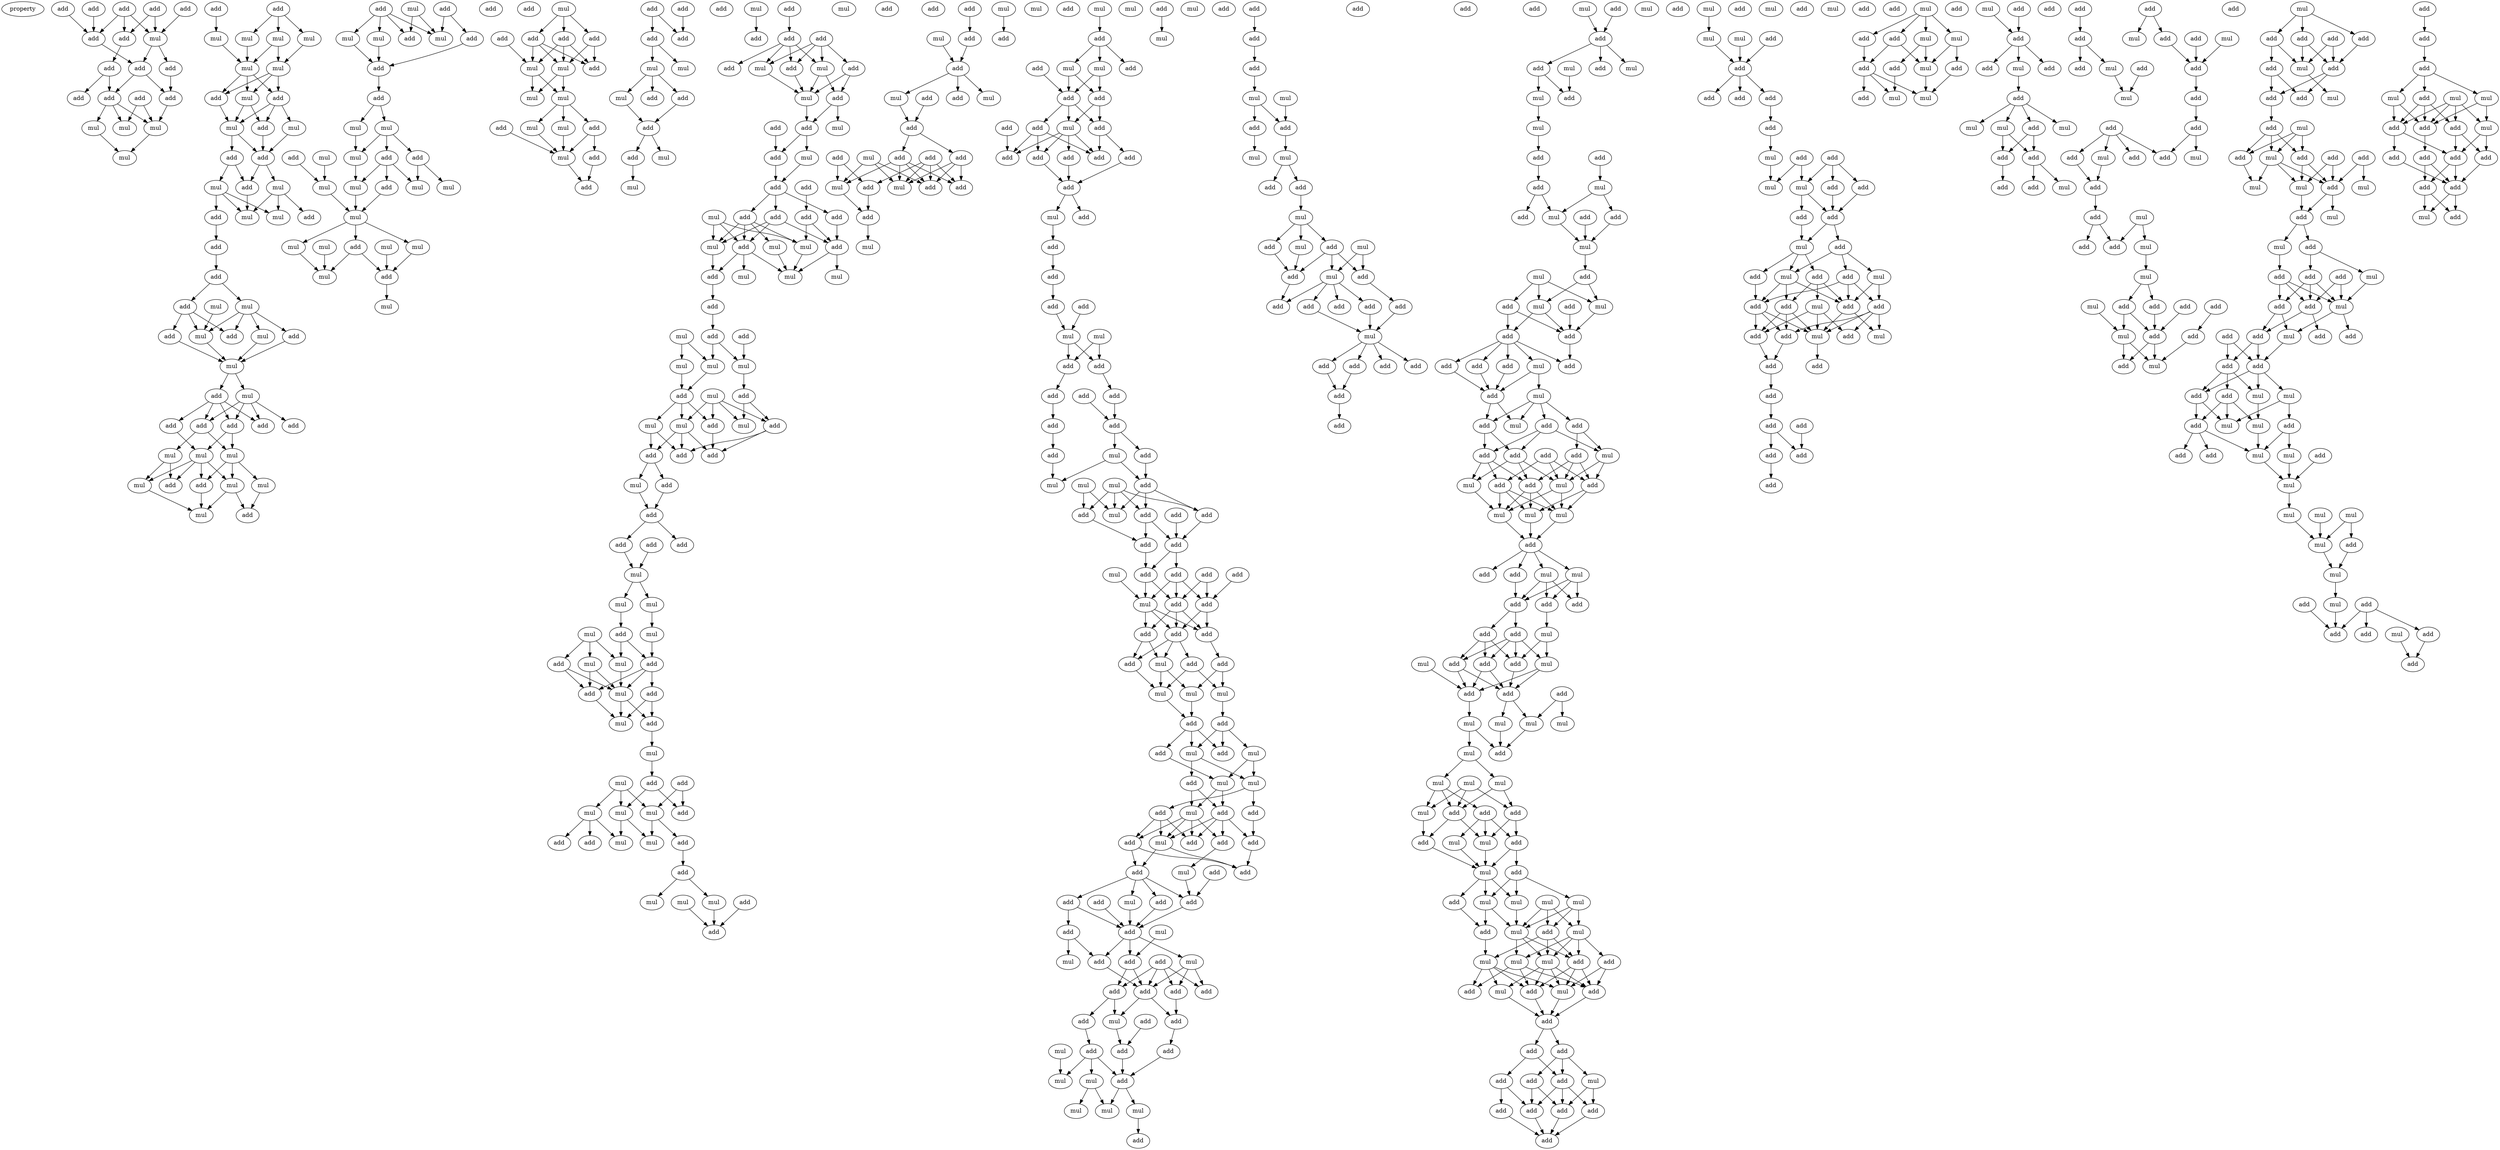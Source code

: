 digraph {
    node [fontcolor=black]
    property [mul=2,lf=1.0]
    0 [ label = add ];
    1 [ label = add ];
    2 [ label = add ];
    3 [ label = add ];
    4 [ label = add ];
    5 [ label = add ];
    6 [ label = mul ];
    7 [ label = add ];
    8 [ label = add ];
    9 [ label = add ];
    10 [ label = add ];
    11 [ label = add ];
    12 [ label = add ];
    13 [ label = add ];
    14 [ label = add ];
    15 [ label = mul ];
    16 [ label = mul ];
    17 [ label = mul ];
    18 [ label = mul ];
    19 [ label = add ];
    20 [ label = add ];
    21 [ label = mul ];
    22 [ label = mul ];
    23 [ label = mul ];
    24 [ label = mul ];
    25 [ label = mul ];
    26 [ label = mul ];
    27 [ label = add ];
    28 [ label = add ];
    29 [ label = mul ];
    30 [ label = mul ];
    31 [ label = mul ];
    32 [ label = add ];
    33 [ label = add ];
    34 [ label = add ];
    35 [ label = mul ];
    36 [ label = add ];
    37 [ label = mul ];
    38 [ label = mul ];
    39 [ label = mul ];
    40 [ label = add ];
    41 [ label = add ];
    42 [ label = add ];
    43 [ label = add ];
    44 [ label = mul ];
    45 [ label = mul ];
    46 [ label = add ];
    47 [ label = add ];
    48 [ label = mul ];
    49 [ label = add ];
    50 [ label = mul ];
    51 [ label = add ];
    52 [ label = mul ];
    53 [ label = add ];
    54 [ label = mul ];
    55 [ label = add ];
    56 [ label = add ];
    57 [ label = add ];
    58 [ label = add ];
    59 [ label = add ];
    60 [ label = mul ];
    61 [ label = mul ];
    62 [ label = mul ];
    63 [ label = mul ];
    64 [ label = add ];
    65 [ label = mul ];
    66 [ label = mul ];
    67 [ label = add ];
    68 [ label = add ];
    69 [ label = mul ];
    70 [ label = add ];
    71 [ label = mul ];
    72 [ label = add ];
    73 [ label = mul ];
    74 [ label = add ];
    75 [ label = mul ];
    76 [ label = mul ];
    77 [ label = add ];
    78 [ label = add ];
    79 [ label = add ];
    80 [ label = add ];
    81 [ label = mul ];
    82 [ label = mul ];
    83 [ label = mul ];
    84 [ label = add ];
    85 [ label = add ];
    86 [ label = mul ];
    87 [ label = add ];
    88 [ label = mul ];
    89 [ label = mul ];
    90 [ label = mul ];
    91 [ label = add ];
    92 [ label = mul ];
    93 [ label = mul ];
    94 [ label = mul ];
    95 [ label = mul ];
    96 [ label = mul ];
    97 [ label = mul ];
    98 [ label = add ];
    99 [ label = mul ];
    100 [ label = add ];
    101 [ label = add ];
    102 [ label = mul ];
    103 [ label = mul ];
    104 [ label = add ];
    105 [ label = add ];
    106 [ label = add ];
    107 [ label = add ];
    108 [ label = mul ];
    109 [ label = mul ];
    110 [ label = add ];
    111 [ label = mul ];
    112 [ label = mul ];
    113 [ label = add ];
    114 [ label = mul ];
    115 [ label = add ];
    116 [ label = mul ];
    117 [ label = mul ];
    118 [ label = add ];
    119 [ label = add ];
    120 [ label = add ];
    121 [ label = add ];
    122 [ label = add ];
    123 [ label = add ];
    124 [ label = mul ];
    125 [ label = mul ];
    126 [ label = add ];
    127 [ label = mul ];
    128 [ label = mul ];
    129 [ label = add ];
    130 [ label = add ];
    131 [ label = add ];
    132 [ label = add ];
    133 [ label = add ];
    134 [ label = add ];
    135 [ label = mul ];
    136 [ label = mul ];
    137 [ label = add ];
    138 [ label = add ];
    139 [ label = add ];
    140 [ label = mul ];
    141 [ label = add ];
    142 [ label = add ];
    143 [ label = mul ];
    144 [ label = mul ];
    145 [ label = add ];
    146 [ label = add ];
    147 [ label = mul ];
    148 [ label = add ];
    149 [ label = add ];
    150 [ label = mul ];
    151 [ label = add ];
    152 [ label = add ];
    153 [ label = add ];
    154 [ label = add ];
    155 [ label = mul ];
    156 [ label = add ];
    157 [ label = add ];
    158 [ label = mul ];
    159 [ label = add ];
    160 [ label = mul ];
    161 [ label = mul ];
    162 [ label = add ];
    163 [ label = mul ];
    164 [ label = add ];
    165 [ label = mul ];
    166 [ label = mul ];
    167 [ label = add ];
    168 [ label = add ];
    169 [ label = add ];
    170 [ label = mul ];
    171 [ label = mul ];
    172 [ label = mul ];
    173 [ label = mul ];
    174 [ label = add ];
    175 [ label = mul ];
    176 [ label = add ];
    177 [ label = mul ];
    178 [ label = add ];
    179 [ label = add ];
    180 [ label = mul ];
    181 [ label = mul ];
    182 [ label = add ];
    183 [ label = add ];
    184 [ label = add ];
    185 [ label = mul ];
    186 [ label = mul ];
    187 [ label = add ];
    188 [ label = add ];
    189 [ label = add ];
    190 [ label = add ];
    191 [ label = add ];
    192 [ label = add ];
    193 [ label = mul ];
    194 [ label = mul ];
    195 [ label = mul ];
    196 [ label = mul ];
    197 [ label = mul ];
    198 [ label = add ];
    199 [ label = add ];
    200 [ label = mul ];
    201 [ label = add ];
    202 [ label = mul ];
    203 [ label = add ];
    204 [ label = add ];
    205 [ label = mul ];
    206 [ label = mul ];
    207 [ label = add ];
    208 [ label = mul ];
    209 [ label = add ];
    210 [ label = mul ];
    211 [ label = add ];
    212 [ label = add ];
    213 [ label = mul ];
    214 [ label = mul ];
    215 [ label = add ];
    216 [ label = mul ];
    217 [ label = add ];
    218 [ label = add ];
    219 [ label = mul ];
    220 [ label = add ];
    221 [ label = mul ];
    222 [ label = add ];
    223 [ label = mul ];
    224 [ label = mul ];
    225 [ label = mul ];
    226 [ label = add ];
    227 [ label = add ];
    228 [ label = add ];
    229 [ label = mul ];
    230 [ label = mul ];
    231 [ label = add ];
    232 [ label = add ];
    233 [ label = add ];
    234 [ label = mul ];
    235 [ label = add ];
    236 [ label = mul ];
    237 [ label = add ];
    238 [ label = add ];
    239 [ label = add ];
    240 [ label = mul ];
    241 [ label = add ];
    242 [ label = add ];
    243 [ label = add ];
    244 [ label = add ];
    245 [ label = mul ];
    246 [ label = mul ];
    247 [ label = add ];
    248 [ label = add ];
    249 [ label = add ];
    250 [ label = mul ];
    251 [ label = mul ];
    252 [ label = add ];
    253 [ label = mul ];
    254 [ label = add ];
    255 [ label = add ];
    256 [ label = mul ];
    257 [ label = mul ];
    258 [ label = add ];
    259 [ label = add ];
    260 [ label = add ];
    261 [ label = mul ];
    262 [ label = add ];
    263 [ label = add ];
    264 [ label = add ];
    265 [ label = add ];
    266 [ label = add ];
    267 [ label = add ];
    268 [ label = add ];
    269 [ label = add ];
    270 [ label = add ];
    271 [ label = mul ];
    272 [ label = add ];
    273 [ label = mul ];
    274 [ label = add ];
    275 [ label = add ];
    276 [ label = add ];
    277 [ label = mul ];
    278 [ label = mul ];
    279 [ label = add ];
    280 [ label = add ];
    281 [ label = mul ];
    282 [ label = mul ];
    283 [ label = add ];
    284 [ label = add ];
    285 [ label = add ];
    286 [ label = add ];
    287 [ label = add ];
    288 [ label = add ];
    289 [ label = add ];
    290 [ label = add ];
    291 [ label = add ];
    292 [ label = mul ];
    293 [ label = mul ];
    294 [ label = mul ];
    295 [ label = mul ];
    296 [ label = add ];
    297 [ label = mul ];
    298 [ label = add ];
    299 [ label = add ];
    300 [ label = add ];
    301 [ label = add ];
    302 [ label = add ];
    303 [ label = add ];
    304 [ label = add ];
    305 [ label = mul ];
    306 [ label = add ];
    307 [ label = add ];
    308 [ label = add ];
    309 [ label = mul ];
    310 [ label = add ];
    311 [ label = add ];
    312 [ label = add ];
    313 [ label = add ];
    314 [ label = add ];
    315 [ label = add ];
    316 [ label = add ];
    317 [ label = add ];
    318 [ label = mul ];
    319 [ label = mul ];
    320 [ label = mul ];
    321 [ label = mul ];
    322 [ label = add ];
    323 [ label = add ];
    324 [ label = add ];
    325 [ label = add ];
    326 [ label = mul ];
    327 [ label = mul ];
    328 [ label = add ];
    329 [ label = add ];
    330 [ label = mul ];
    331 [ label = mul ];
    332 [ label = add ];
    333 [ label = mul ];
    334 [ label = add ];
    335 [ label = add ];
    336 [ label = mul ];
    337 [ label = add ];
    338 [ label = add ];
    339 [ label = add ];
    340 [ label = add ];
    341 [ label = add ];
    342 [ label = mul ];
    343 [ label = add ];
    344 [ label = add ];
    345 [ label = add ];
    346 [ label = add ];
    347 [ label = add ];
    348 [ label = add ];
    349 [ label = mul ];
    350 [ label = mul ];
    351 [ label = add ];
    352 [ label = add ];
    353 [ label = add ];
    354 [ label = add ];
    355 [ label = add ];
    356 [ label = mul ];
    357 [ label = mul ];
    358 [ label = add ];
    359 [ label = add ];
    360 [ label = add ];
    361 [ label = add ];
    362 [ label = add ];
    363 [ label = add ];
    364 [ label = add ];
    365 [ label = mul ];
    366 [ label = add ];
    367 [ label = mul ];
    368 [ label = add ];
    369 [ label = add ];
    370 [ label = mul ];
    371 [ label = mul ];
    372 [ label = add ];
    373 [ label = mul ];
    374 [ label = mul ];
    375 [ label = mul ];
    376 [ label = add ];
    377 [ label = add ];
    378 [ label = add ];
    379 [ label = add ];
    380 [ label = mul ];
    381 [ label = mul ];
    382 [ label = add ];
    383 [ label = add ];
    384 [ label = add ];
    385 [ label = mul ];
    386 [ label = mul ];
    387 [ label = add ];
    388 [ label = add ];
    389 [ label = mul ];
    390 [ label = add ];
    391 [ label = mul ];
    392 [ label = mul ];
    393 [ label = add ];
    394 [ label = add ];
    395 [ label = add ];
    396 [ label = add ];
    397 [ label = mul ];
    398 [ label = add ];
    399 [ label = add ];
    400 [ label = add ];
    401 [ label = add ];
    402 [ label = add ];
    403 [ label = mul ];
    404 [ label = add ];
    405 [ label = add ];
    406 [ label = add ];
    407 [ label = add ];
    408 [ label = add ];
    409 [ label = add ];
    410 [ label = add ];
    411 [ label = mul ];
    412 [ label = mul ];
    413 [ label = add ];
    414 [ label = add ];
    415 [ label = add ];
    416 [ label = add ];
    417 [ label = mul ];
    418 [ label = mul ];
    419 [ label = mul ];
    420 [ label = add ];
    421 [ label = mul ];
    422 [ label = add ];
    423 [ label = add ];
    424 [ label = add ];
    425 [ label = mul ];
    426 [ label = add ];
    427 [ label = add ];
    428 [ label = add ];
    429 [ label = mul ];
    430 [ label = mul ];
    431 [ label = mul ];
    432 [ label = add ];
    433 [ label = add ];
    434 [ label = add ];
    435 [ label = mul ];
    436 [ label = mul ];
    437 [ label = add ];
    438 [ label = add ];
    439 [ label = add ];
    440 [ label = add ];
    441 [ label = mul ];
    442 [ label = add ];
    443 [ label = add ];
    444 [ label = add ];
    445 [ label = mul ];
    446 [ label = add ];
    447 [ label = mul ];
    448 [ label = add ];
    449 [ label = add ];
    450 [ label = mul ];
    451 [ label = add ];
    452 [ label = add ];
    453 [ label = add ];
    454 [ label = add ];
    455 [ label = mul ];
    456 [ label = add ];
    457 [ label = mul ];
    458 [ label = add ];
    459 [ label = add ];
    460 [ label = mul ];
    461 [ label = mul ];
    462 [ label = mul ];
    463 [ label = add ];
    464 [ label = add ];
    465 [ label = mul ];
    466 [ label = mul ];
    467 [ label = add ];
    468 [ label = add ];
    469 [ label = add ];
    470 [ label = add ];
    471 [ label = add ];
    472 [ label = add ];
    473 [ label = mul ];
    474 [ label = mul ];
    475 [ label = add ];
    476 [ label = add ];
    477 [ label = mul ];
    478 [ label = add ];
    479 [ label = add ];
    480 [ label = add ];
    481 [ label = add ];
    482 [ label = mul ];
    483 [ label = add ];
    484 [ label = mul ];
    485 [ label = mul ];
    486 [ label = mul ];
    487 [ label = mul ];
    488 [ label = add ];
    489 [ label = mul ];
    490 [ label = mul ];
    491 [ label = mul ];
    492 [ label = add ];
    493 [ label = add ];
    494 [ label = add ];
    495 [ label = mul ];
    496 [ label = add ];
    497 [ label = mul ];
    498 [ label = add ];
    499 [ label = mul ];
    500 [ label = add ];
    501 [ label = mul ];
    502 [ label = mul ];
    503 [ label = mul ];
    504 [ label = mul ];
    505 [ label = mul ];
    506 [ label = add ];
    507 [ label = add ];
    508 [ label = mul ];
    509 [ label = add ];
    510 [ label = mul ];
    511 [ label = mul ];
    512 [ label = mul ];
    513 [ label = mul ];
    514 [ label = add ];
    515 [ label = add ];
    516 [ label = mul ];
    517 [ label = add ];
    518 [ label = mul ];
    519 [ label = add ];
    520 [ label = add ];
    521 [ label = add ];
    522 [ label = add ];
    523 [ label = add ];
    524 [ label = add ];
    525 [ label = add ];
    526 [ label = mul ];
    527 [ label = add ];
    528 [ label = add ];
    529 [ label = add ];
    530 [ label = add ];
    531 [ label = add ];
    532 [ label = add ];
    533 [ label = mul ];
    534 [ label = mul ];
    535 [ label = add ];
    536 [ label = mul ];
    537 [ label = add ];
    538 [ label = add ];
    539 [ label = add ];
    540 [ label = add ];
    541 [ label = add ];
    542 [ label = mul ];
    543 [ label = add ];
    544 [ label = add ];
    545 [ label = mul ];
    546 [ label = add ];
    547 [ label = add ];
    548 [ label = add ];
    549 [ label = add ];
    550 [ label = mul ];
    551 [ label = mul ];
    552 [ label = add ];
    553 [ label = add ];
    554 [ label = add ];
    555 [ label = mul ];
    556 [ label = add ];
    557 [ label = add ];
    558 [ label = mul ];
    559 [ label = add ];
    560 [ label = mul ];
    561 [ label = add ];
    562 [ label = add ];
    563 [ label = add ];
    564 [ label = add ];
    565 [ label = mul ];
    566 [ label = add ];
    567 [ label = mul ];
    568 [ label = mul ];
    569 [ label = add ];
    570 [ label = add ];
    571 [ label = add ];
    572 [ label = mul ];
    573 [ label = add ];
    574 [ label = add ];
    575 [ label = add ];
    576 [ label = add ];
    577 [ label = add ];
    578 [ label = add ];
    579 [ label = add ];
    580 [ label = add ];
    581 [ label = add ];
    582 [ label = mul ];
    583 [ label = mul ];
    584 [ label = add ];
    585 [ label = add ];
    586 [ label = mul ];
    587 [ label = add ];
    588 [ label = add ];
    589 [ label = add ];
    590 [ label = mul ];
    591 [ label = mul ];
    592 [ label = add ];
    593 [ label = mul ];
    594 [ label = add ];
    595 [ label = mul ];
    596 [ label = add ];
    597 [ label = add ];
    598 [ label = add ];
    599 [ label = add ];
    600 [ label = mul ];
    601 [ label = add ];
    602 [ label = add ];
    603 [ label = mul ];
    604 [ label = mul ];
    605 [ label = add ];
    606 [ label = mul ];
    607 [ label = add ];
    608 [ label = add ];
    609 [ label = add ];
    610 [ label = add ];
    611 [ label = mul ];
    612 [ label = add ];
    613 [ label = add ];
    614 [ label = add ];
    615 [ label = add ];
    616 [ label = mul ];
    617 [ label = mul ];
    618 [ label = add ];
    619 [ label = mul ];
    620 [ label = add ];
    621 [ label = add ];
    622 [ label = add ];
    623 [ label = mul ];
    624 [ label = add ];
    625 [ label = add ];
    626 [ label = add ];
    627 [ label = add ];
    628 [ label = add ];
    629 [ label = mul ];
    630 [ label = add ];
    631 [ label = mul ];
    632 [ label = add ];
    633 [ label = add ];
    634 [ label = add ];
    635 [ label = mul ];
    636 [ label = add ];
    637 [ label = add ];
    638 [ label = mul ];
    639 [ label = mul ];
    640 [ label = add ];
    641 [ label = add ];
    642 [ label = add ];
    643 [ label = add ];
    644 [ label = mul ];
    645 [ label = add ];
    646 [ label = add ];
    647 [ label = mul ];
    648 [ label = mul ];
    649 [ label = add ];
    650 [ label = mul ];
    651 [ label = add ];
    652 [ label = add ];
    653 [ label = add ];
    654 [ label = add ];
    655 [ label = add ];
    656 [ label = mul ];
    657 [ label = add ];
    658 [ label = mul ];
    659 [ label = add ];
    660 [ label = add ];
    661 [ label = mul ];
    662 [ label = add ];
    663 [ label = add ];
    664 [ label = mul ];
    665 [ label = add ];
    666 [ label = add ];
    667 [ label = add ];
    668 [ label = mul ];
    669 [ label = mul ];
    670 [ label = add ];
    671 [ label = mul ];
    672 [ label = add ];
    673 [ label = mul ];
    674 [ label = add ];
    675 [ label = mul ];
    676 [ label = add ];
    677 [ label = mul ];
    678 [ label = add ];
    679 [ label = add ];
    680 [ label = add ];
    681 [ label = mul ];
    682 [ label = add ];
    683 [ label = add ];
    684 [ label = add ];
    685 [ label = add ];
    686 [ label = add ];
    687 [ label = mul ];
    688 [ label = add ];
    689 [ label = add ];
    690 [ label = add ];
    691 [ label = mul ];
    692 [ label = add ];
    693 [ label = mul ];
    694 [ label = add ];
    695 [ label = add ];
    696 [ label = mul ];
    697 [ label = mul ];
    698 [ label = add ];
    699 [ label = add ];
    700 [ label = mul ];
    701 [ label = mul ];
    702 [ label = add ];
    703 [ label = mul ];
    704 [ label = mul ];
    705 [ label = mul ];
    706 [ label = mul ];
    707 [ label = mul ];
    708 [ label = add ];
    709 [ label = mul ];
    710 [ label = mul ];
    711 [ label = add ];
    712 [ label = add ];
    713 [ label = mul ];
    714 [ label = add ];
    715 [ label = add ];
    716 [ label = add ];
    717 [ label = add ];
    718 [ label = add ];
    719 [ label = add ];
    720 [ label = add ];
    721 [ label = mul ];
    722 [ label = add ];
    723 [ label = mul ];
    724 [ label = mul ];
    725 [ label = add ];
    726 [ label = mul ];
    727 [ label = add ];
    728 [ label = add ];
    729 [ label = add ];
    730 [ label = add ];
    731 [ label = add ];
    732 [ label = add ];
    733 [ label = add ];
    734 [ label = add ];
    735 [ label = add ];
    736 [ label = mul ];
    0 -> 5 [ name = 0 ];
    0 -> 6 [ name = 1 ];
    0 -> 7 [ name = 2 ];
    1 -> 6 [ name = 3 ];
    2 -> 5 [ name = 4 ];
    3 -> 5 [ name = 5 ];
    4 -> 6 [ name = 6 ];
    4 -> 7 [ name = 7 ];
    5 -> 9 [ name = 8 ];
    6 -> 9 [ name = 9 ];
    6 -> 10 [ name = 10 ];
    7 -> 8 [ name = 11 ];
    8 -> 12 [ name = 12 ];
    8 -> 14 [ name = 13 ];
    9 -> 13 [ name = 14 ];
    9 -> 14 [ name = 15 ];
    10 -> 13 [ name = 16 ];
    11 -> 15 [ name = 17 ];
    11 -> 16 [ name = 18 ];
    13 -> 15 [ name = 19 ];
    14 -> 15 [ name = 20 ];
    14 -> 16 [ name = 21 ];
    14 -> 17 [ name = 22 ];
    15 -> 18 [ name = 23 ];
    17 -> 18 [ name = 24 ];
    19 -> 21 [ name = 25 ];
    19 -> 22 [ name = 26 ];
    19 -> 23 [ name = 27 ];
    20 -> 24 [ name = 28 ];
    21 -> 26 [ name = 29 ];
    22 -> 25 [ name = 30 ];
    23 -> 25 [ name = 31 ];
    23 -> 26 [ name = 32 ];
    24 -> 25 [ name = 33 ];
    25 -> 27 [ name = 34 ];
    25 -> 28 [ name = 35 ];
    25 -> 29 [ name = 36 ];
    26 -> 27 [ name = 37 ];
    26 -> 28 [ name = 38 ];
    26 -> 29 [ name = 39 ];
    27 -> 30 [ name = 40 ];
    28 -> 30 [ name = 41 ];
    28 -> 31 [ name = 42 ];
    28 -> 32 [ name = 43 ];
    29 -> 30 [ name = 44 ];
    29 -> 32 [ name = 45 ];
    30 -> 33 [ name = 46 ];
    30 -> 34 [ name = 47 ];
    31 -> 34 [ name = 48 ];
    32 -> 34 [ name = 49 ];
    33 -> 36 [ name = 50 ];
    33 -> 37 [ name = 51 ];
    34 -> 35 [ name = 52 ];
    34 -> 36 [ name = 53 ];
    35 -> 38 [ name = 54 ];
    35 -> 39 [ name = 55 ];
    35 -> 40 [ name = 56 ];
    36 -> 38 [ name = 57 ];
    37 -> 38 [ name = 58 ];
    37 -> 39 [ name = 59 ];
    37 -> 41 [ name = 60 ];
    41 -> 42 [ name = 61 ];
    42 -> 43 [ name = 62 ];
    43 -> 45 [ name = 63 ];
    43 -> 46 [ name = 64 ];
    44 -> 50 [ name = 65 ];
    45 -> 47 [ name = 66 ];
    45 -> 48 [ name = 67 ];
    45 -> 49 [ name = 68 ];
    45 -> 50 [ name = 69 ];
    46 -> 47 [ name = 70 ];
    46 -> 50 [ name = 71 ];
    46 -> 51 [ name = 72 ];
    48 -> 52 [ name = 73 ];
    49 -> 52 [ name = 74 ];
    50 -> 52 [ name = 75 ];
    51 -> 52 [ name = 76 ];
    52 -> 53 [ name = 77 ];
    52 -> 54 [ name = 78 ];
    53 -> 55 [ name = 79 ];
    53 -> 56 [ name = 80 ];
    53 -> 58 [ name = 81 ];
    53 -> 59 [ name = 82 ];
    54 -> 56 [ name = 83 ];
    54 -> 57 [ name = 84 ];
    54 -> 58 [ name = 85 ];
    54 -> 59 [ name = 86 ];
    55 -> 62 [ name = 87 ];
    56 -> 60 [ name = 88 ];
    56 -> 62 [ name = 89 ];
    58 -> 60 [ name = 90 ];
    58 -> 61 [ name = 91 ];
    60 -> 63 [ name = 92 ];
    60 -> 66 [ name = 93 ];
    60 -> 67 [ name = 94 ];
    61 -> 64 [ name = 95 ];
    61 -> 65 [ name = 96 ];
    62 -> 63 [ name = 97 ];
    62 -> 64 [ name = 98 ];
    62 -> 65 [ name = 99 ];
    62 -> 67 [ name = 100 ];
    63 -> 68 [ name = 101 ];
    63 -> 69 [ name = 102 ];
    65 -> 69 [ name = 103 ];
    66 -> 68 [ name = 104 ];
    67 -> 69 [ name = 105 ];
    70 -> 73 [ name = 106 ];
    70 -> 75 [ name = 107 ];
    70 -> 76 [ name = 108 ];
    70 -> 77 [ name = 109 ];
    71 -> 75 [ name = 110 ];
    71 -> 77 [ name = 111 ];
    72 -> 74 [ name = 112 ];
    72 -> 75 [ name = 113 ];
    73 -> 78 [ name = 114 ];
    74 -> 78 [ name = 115 ];
    76 -> 78 [ name = 116 ];
    78 -> 80 [ name = 117 ];
    80 -> 81 [ name = 118 ];
    80 -> 82 [ name = 119 ];
    81 -> 83 [ name = 120 ];
    81 -> 84 [ name = 121 ];
    81 -> 87 [ name = 122 ];
    82 -> 83 [ name = 123 ];
    83 -> 89 [ name = 124 ];
    84 -> 88 [ name = 125 ];
    84 -> 89 [ name = 126 ];
    84 -> 91 [ name = 127 ];
    85 -> 90 [ name = 128 ];
    86 -> 90 [ name = 129 ];
    87 -> 88 [ name = 130 ];
    87 -> 92 [ name = 131 ];
    89 -> 93 [ name = 132 ];
    90 -> 93 [ name = 133 ];
    91 -> 93 [ name = 134 ];
    93 -> 96 [ name = 135 ];
    93 -> 97 [ name = 136 ];
    93 -> 98 [ name = 137 ];
    94 -> 99 [ name = 138 ];
    95 -> 100 [ name = 139 ];
    96 -> 99 [ name = 140 ];
    97 -> 100 [ name = 141 ];
    98 -> 99 [ name = 142 ];
    98 -> 100 [ name = 143 ];
    100 -> 102 [ name = 144 ];
    103 -> 104 [ name = 145 ];
    103 -> 105 [ name = 146 ];
    103 -> 107 [ name = 147 ];
    104 -> 108 [ name = 148 ];
    104 -> 109 [ name = 149 ];
    104 -> 110 [ name = 150 ];
    105 -> 109 [ name = 151 ];
    105 -> 110 [ name = 152 ];
    106 -> 108 [ name = 153 ];
    107 -> 108 [ name = 154 ];
    107 -> 109 [ name = 155 ];
    107 -> 110 [ name = 156 ];
    108 -> 111 [ name = 157 ];
    108 -> 112 [ name = 158 ];
    109 -> 111 [ name = 159 ];
    109 -> 112 [ name = 160 ];
    112 -> 114 [ name = 161 ];
    112 -> 115 [ name = 162 ];
    112 -> 116 [ name = 163 ];
    113 -> 117 [ name = 164 ];
    114 -> 117 [ name = 165 ];
    115 -> 117 [ name = 166 ];
    115 -> 118 [ name = 167 ];
    116 -> 117 [ name = 168 ];
    117 -> 119 [ name = 169 ];
    118 -> 119 [ name = 170 ];
    120 -> 122 [ name = 171 ];
    120 -> 123 [ name = 172 ];
    121 -> 123 [ name = 173 ];
    122 -> 124 [ name = 174 ];
    122 -> 125 [ name = 175 ];
    124 -> 128 [ name = 176 ];
    124 -> 129 [ name = 177 ];
    124 -> 130 [ name = 178 ];
    127 -> 132 [ name = 179 ];
    128 -> 131 [ name = 180 ];
    130 -> 131 [ name = 181 ];
    131 -> 134 [ name = 182 ];
    131 -> 135 [ name = 183 ];
    133 -> 138 [ name = 184 ];
    134 -> 136 [ name = 185 ];
    137 -> 140 [ name = 186 ];
    137 -> 141 [ name = 187 ];
    137 -> 142 [ name = 188 ];
    137 -> 143 [ name = 189 ];
    138 -> 139 [ name = 190 ];
    138 -> 140 [ name = 191 ];
    138 -> 142 [ name = 192 ];
    138 -> 143 [ name = 193 ];
    140 -> 144 [ name = 194 ];
    141 -> 144 [ name = 195 ];
    141 -> 145 [ name = 196 ];
    142 -> 144 [ name = 197 ];
    143 -> 144 [ name = 198 ];
    143 -> 145 [ name = 199 ];
    144 -> 148 [ name = 200 ];
    145 -> 147 [ name = 201 ];
    145 -> 148 [ name = 202 ];
    146 -> 149 [ name = 203 ];
    148 -> 149 [ name = 204 ];
    148 -> 150 [ name = 205 ];
    149 -> 151 [ name = 206 ];
    150 -> 151 [ name = 207 ];
    151 -> 153 [ name = 208 ];
    151 -> 154 [ name = 209 ];
    151 -> 156 [ name = 210 ];
    152 -> 157 [ name = 211 ];
    153 -> 158 [ name = 212 ];
    153 -> 160 [ name = 213 ];
    153 -> 161 [ name = 214 ];
    153 -> 162 [ name = 215 ];
    154 -> 158 [ name = 216 ];
    154 -> 159 [ name = 217 ];
    154 -> 162 [ name = 218 ];
    155 -> 158 [ name = 219 ];
    155 -> 161 [ name = 220 ];
    155 -> 162 [ name = 221 ];
    156 -> 159 [ name = 222 ];
    157 -> 159 [ name = 223 ];
    157 -> 161 [ name = 224 ];
    158 -> 164 [ name = 225 ];
    159 -> 165 [ name = 226 ];
    159 -> 166 [ name = 227 ];
    160 -> 166 [ name = 228 ];
    161 -> 166 [ name = 229 ];
    162 -> 163 [ name = 230 ];
    162 -> 164 [ name = 231 ];
    162 -> 166 [ name = 232 ];
    164 -> 167 [ name = 233 ];
    167 -> 169 [ name = 234 ];
    168 -> 171 [ name = 235 ];
    169 -> 171 [ name = 236 ];
    169 -> 173 [ name = 237 ];
    170 -> 172 [ name = 238 ];
    170 -> 173 [ name = 239 ];
    171 -> 174 [ name = 240 ];
    172 -> 176 [ name = 241 ];
    173 -> 176 [ name = 242 ];
    174 -> 179 [ name = 243 ];
    174 -> 180 [ name = 244 ];
    175 -> 177 [ name = 245 ];
    175 -> 178 [ name = 246 ];
    175 -> 179 [ name = 247 ];
    175 -> 180 [ name = 248 ];
    176 -> 177 [ name = 249 ];
    176 -> 178 [ name = 250 ];
    176 -> 181 [ name = 251 ];
    177 -> 182 [ name = 252 ];
    177 -> 183 [ name = 253 ];
    177 -> 184 [ name = 254 ];
    178 -> 184 [ name = 255 ];
    179 -> 182 [ name = 256 ];
    179 -> 184 [ name = 257 ];
    181 -> 182 [ name = 258 ];
    181 -> 183 [ name = 259 ];
    183 -> 185 [ name = 260 ];
    183 -> 187 [ name = 261 ];
    185 -> 188 [ name = 262 ];
    187 -> 188 [ name = 263 ];
    188 -> 189 [ name = 264 ];
    188 -> 192 [ name = 265 ];
    189 -> 193 [ name = 266 ];
    190 -> 193 [ name = 267 ];
    193 -> 194 [ name = 268 ];
    193 -> 195 [ name = 269 ];
    194 -> 196 [ name = 270 ];
    195 -> 198 [ name = 271 ];
    196 -> 199 [ name = 272 ];
    197 -> 200 [ name = 273 ];
    197 -> 201 [ name = 274 ];
    197 -> 202 [ name = 275 ];
    198 -> 199 [ name = 276 ];
    198 -> 202 [ name = 277 ];
    199 -> 203 [ name = 278 ];
    199 -> 204 [ name = 279 ];
    199 -> 205 [ name = 280 ];
    200 -> 204 [ name = 281 ];
    200 -> 205 [ name = 282 ];
    201 -> 204 [ name = 283 ];
    201 -> 205 [ name = 284 ];
    202 -> 205 [ name = 285 ];
    203 -> 206 [ name = 286 ];
    203 -> 207 [ name = 287 ];
    204 -> 206 [ name = 288 ];
    205 -> 206 [ name = 289 ];
    205 -> 207 [ name = 290 ];
    207 -> 208 [ name = 291 ];
    208 -> 211 [ name = 292 ];
    210 -> 213 [ name = 293 ];
    210 -> 214 [ name = 294 ];
    210 -> 216 [ name = 295 ];
    211 -> 214 [ name = 296 ];
    211 -> 215 [ name = 297 ];
    212 -> 213 [ name = 298 ];
    212 -> 215 [ name = 299 ];
    213 -> 219 [ name = 300 ];
    213 -> 220 [ name = 301 ];
    214 -> 219 [ name = 302 ];
    214 -> 221 [ name = 303 ];
    216 -> 217 [ name = 304 ];
    216 -> 218 [ name = 305 ];
    216 -> 221 [ name = 306 ];
    220 -> 222 [ name = 307 ];
    222 -> 224 [ name = 308 ];
    222 -> 225 [ name = 309 ];
    223 -> 227 [ name = 310 ];
    225 -> 227 [ name = 311 ];
    226 -> 227 [ name = 312 ];
    228 -> 231 [ name = 313 ];
    229 -> 232 [ name = 314 ];
    230 -> 233 [ name = 315 ];
    231 -> 233 [ name = 316 ];
    233 -> 234 [ name = 317 ];
    233 -> 235 [ name = 318 ];
    233 -> 236 [ name = 319 ];
    234 -> 238 [ name = 320 ];
    237 -> 238 [ name = 321 ];
    238 -> 241 [ name = 322 ];
    238 -> 243 [ name = 323 ];
    239 -> 244 [ name = 324 ];
    239 -> 245 [ name = 325 ];
    240 -> 245 [ name = 326 ];
    240 -> 246 [ name = 327 ];
    240 -> 248 [ name = 328 ];
    241 -> 245 [ name = 329 ];
    241 -> 246 [ name = 330 ];
    241 -> 247 [ name = 331 ];
    241 -> 248 [ name = 332 ];
    242 -> 244 [ name = 333 ];
    242 -> 246 [ name = 334 ];
    242 -> 247 [ name = 335 ];
    242 -> 248 [ name = 336 ];
    243 -> 246 [ name = 337 ];
    243 -> 247 [ name = 338 ];
    243 -> 248 [ name = 339 ];
    244 -> 249 [ name = 340 ];
    245 -> 249 [ name = 341 ];
    249 -> 250 [ name = 342 ];
    253 -> 254 [ name = 343 ];
    254 -> 256 [ name = 344 ];
    254 -> 257 [ name = 345 ];
    254 -> 258 [ name = 346 ];
    255 -> 259 [ name = 347 ];
    256 -> 259 [ name = 348 ];
    256 -> 260 [ name = 349 ];
    257 -> 259 [ name = 350 ];
    257 -> 260 [ name = 351 ];
    259 -> 261 [ name = 352 ];
    259 -> 263 [ name = 353 ];
    259 -> 264 [ name = 354 ];
    260 -> 261 [ name = 355 ];
    260 -> 264 [ name = 356 ];
    261 -> 265 [ name = 357 ];
    261 -> 266 [ name = 358 ];
    261 -> 267 [ name = 359 ];
    261 -> 269 [ name = 360 ];
    262 -> 269 [ name = 361 ];
    263 -> 265 [ name = 362 ];
    263 -> 267 [ name = 363 ];
    263 -> 269 [ name = 364 ];
    264 -> 267 [ name = 365 ];
    264 -> 268 [ name = 366 ];
    265 -> 270 [ name = 367 ];
    266 -> 270 [ name = 368 ];
    268 -> 270 [ name = 369 ];
    270 -> 271 [ name = 370 ];
    270 -> 272 [ name = 371 ];
    271 -> 274 [ name = 372 ];
    274 -> 276 [ name = 373 ];
    275 -> 277 [ name = 374 ];
    276 -> 279 [ name = 375 ];
    279 -> 281 [ name = 376 ];
    280 -> 281 [ name = 377 ];
    281 -> 283 [ name = 378 ];
    281 -> 284 [ name = 379 ];
    282 -> 283 [ name = 380 ];
    282 -> 284 [ name = 381 ];
    283 -> 286 [ name = 382 ];
    284 -> 285 [ name = 383 ];
    285 -> 289 [ name = 384 ];
    286 -> 288 [ name = 385 ];
    287 -> 289 [ name = 386 ];
    288 -> 290 [ name = 387 ];
    289 -> 291 [ name = 388 ];
    289 -> 292 [ name = 389 ];
    290 -> 295 [ name = 390 ];
    291 -> 296 [ name = 391 ];
    292 -> 295 [ name = 392 ];
    292 -> 296 [ name = 393 ];
    293 -> 297 [ name = 394 ];
    293 -> 298 [ name = 395 ];
    293 -> 299 [ name = 396 ];
    293 -> 301 [ name = 397 ];
    294 -> 297 [ name = 398 ];
    294 -> 301 [ name = 399 ];
    296 -> 297 [ name = 400 ];
    296 -> 298 [ name = 401 ];
    296 -> 299 [ name = 402 ];
    298 -> 302 [ name = 403 ];
    298 -> 303 [ name = 404 ];
    299 -> 303 [ name = 405 ];
    300 -> 303 [ name = 406 ];
    301 -> 302 [ name = 407 ];
    302 -> 306 [ name = 408 ];
    303 -> 306 [ name = 409 ];
    303 -> 307 [ name = 410 ];
    304 -> 310 [ name = 411 ];
    304 -> 311 [ name = 412 ];
    305 -> 309 [ name = 413 ];
    306 -> 309 [ name = 414 ];
    306 -> 311 [ name = 415 ];
    307 -> 309 [ name = 416 ];
    307 -> 310 [ name = 417 ];
    307 -> 311 [ name = 418 ];
    308 -> 310 [ name = 419 ];
    309 -> 312 [ name = 420 ];
    309 -> 313 [ name = 421 ];
    309 -> 314 [ name = 422 ];
    310 -> 313 [ name = 423 ];
    310 -> 314 [ name = 424 ];
    311 -> 312 [ name = 425 ];
    311 -> 313 [ name = 426 ];
    311 -> 314 [ name = 427 ];
    312 -> 316 [ name = 428 ];
    312 -> 318 [ name = 429 ];
    313 -> 315 [ name = 430 ];
    314 -> 316 [ name = 431 ];
    314 -> 317 [ name = 432 ];
    314 -> 318 [ name = 433 ];
    315 -> 320 [ name = 434 ];
    315 -> 321 [ name = 435 ];
    316 -> 319 [ name = 436 ];
    317 -> 319 [ name = 437 ];
    317 -> 321 [ name = 438 ];
    318 -> 319 [ name = 439 ];
    318 -> 320 [ name = 440 ];
    319 -> 322 [ name = 441 ];
    320 -> 322 [ name = 442 ];
    321 -> 323 [ name = 443 ];
    322 -> 324 [ name = 444 ];
    322 -> 325 [ name = 445 ];
    322 -> 327 [ name = 446 ];
    323 -> 324 [ name = 447 ];
    323 -> 326 [ name = 448 ];
    323 -> 327 [ name = 449 ];
    325 -> 330 [ name = 450 ];
    326 -> 330 [ name = 451 ];
    326 -> 331 [ name = 452 ];
    327 -> 329 [ name = 453 ];
    327 -> 331 [ name = 454 ];
    329 -> 333 [ name = 455 ];
    329 -> 334 [ name = 456 ];
    330 -> 333 [ name = 457 ];
    330 -> 334 [ name = 458 ];
    331 -> 332 [ name = 459 ];
    331 -> 335 [ name = 460 ];
    332 -> 339 [ name = 461 ];
    333 -> 336 [ name = 462 ];
    333 -> 337 [ name = 463 ];
    333 -> 338 [ name = 464 ];
    333 -> 340 [ name = 465 ];
    334 -> 336 [ name = 466 ];
    334 -> 337 [ name = 467 ];
    334 -> 338 [ name = 468 ];
    334 -> 339 [ name = 469 ];
    335 -> 336 [ name = 470 ];
    335 -> 337 [ name = 471 ];
    335 -> 340 [ name = 472 ];
    336 -> 341 [ name = 473 ];
    336 -> 343 [ name = 474 ];
    338 -> 342 [ name = 475 ];
    339 -> 343 [ name = 476 ];
    340 -> 341 [ name = 477 ];
    340 -> 343 [ name = 478 ];
    341 -> 346 [ name = 479 ];
    341 -> 347 [ name = 480 ];
    341 -> 348 [ name = 481 ];
    341 -> 349 [ name = 482 ];
    342 -> 346 [ name = 483 ];
    344 -> 346 [ name = 484 ];
    345 -> 351 [ name = 485 ];
    346 -> 351 [ name = 486 ];
    347 -> 351 [ name = 487 ];
    348 -> 351 [ name = 488 ];
    348 -> 352 [ name = 489 ];
    349 -> 351 [ name = 490 ];
    350 -> 354 [ name = 491 ];
    351 -> 354 [ name = 492 ];
    351 -> 355 [ name = 493 ];
    351 -> 357 [ name = 494 ];
    352 -> 355 [ name = 495 ];
    352 -> 356 [ name = 496 ];
    353 -> 358 [ name = 497 ];
    353 -> 359 [ name = 498 ];
    353 -> 360 [ name = 499 ];
    353 -> 361 [ name = 500 ];
    354 -> 358 [ name = 501 ];
    354 -> 361 [ name = 502 ];
    355 -> 361 [ name = 503 ];
    357 -> 359 [ name = 504 ];
    357 -> 360 [ name = 505 ];
    357 -> 361 [ name = 506 ];
    358 -> 364 [ name = 507 ];
    358 -> 365 [ name = 508 ];
    359 -> 362 [ name = 509 ];
    361 -> 362 [ name = 510 ];
    361 -> 365 [ name = 511 ];
    362 -> 369 [ name = 512 ];
    363 -> 368 [ name = 513 ];
    364 -> 366 [ name = 514 ];
    365 -> 368 [ name = 515 ];
    366 -> 370 [ name = 516 ];
    366 -> 371 [ name = 517 ];
    366 -> 372 [ name = 518 ];
    367 -> 371 [ name = 519 ];
    368 -> 372 [ name = 520 ];
    369 -> 372 [ name = 521 ];
    370 -> 373 [ name = 522 ];
    370 -> 374 [ name = 523 ];
    372 -> 374 [ name = 524 ];
    372 -> 375 [ name = 525 ];
    375 -> 376 [ name = 526 ];
    377 -> 378 [ name = 527 ];
    378 -> 379 [ name = 528 ];
    379 -> 380 [ name = 529 ];
    380 -> 383 [ name = 530 ];
    380 -> 384 [ name = 531 ];
    381 -> 384 [ name = 532 ];
    383 -> 386 [ name = 533 ];
    384 -> 385 [ name = 534 ];
    385 -> 387 [ name = 535 ];
    385 -> 388 [ name = 536 ];
    388 -> 389 [ name = 537 ];
    389 -> 390 [ name = 538 ];
    389 -> 392 [ name = 539 ];
    389 -> 394 [ name = 540 ];
    390 -> 395 [ name = 541 ];
    390 -> 396 [ name = 542 ];
    390 -> 397 [ name = 543 ];
    391 -> 396 [ name = 544 ];
    391 -> 397 [ name = 545 ];
    392 -> 395 [ name = 546 ];
    394 -> 395 [ name = 547 ];
    395 -> 400 [ name = 548 ];
    396 -> 401 [ name = 549 ];
    397 -> 398 [ name = 550 ];
    397 -> 399 [ name = 551 ];
    397 -> 400 [ name = 552 ];
    397 -> 402 [ name = 553 ];
    399 -> 403 [ name = 554 ];
    401 -> 403 [ name = 555 ];
    402 -> 403 [ name = 556 ];
    403 -> 404 [ name = 557 ];
    403 -> 405 [ name = 558 ];
    403 -> 406 [ name = 559 ];
    403 -> 408 [ name = 560 ];
    404 -> 409 [ name = 561 ];
    406 -> 409 [ name = 562 ];
    409 -> 410 [ name = 563 ];
    411 -> 414 [ name = 564 ];
    413 -> 414 [ name = 565 ];
    414 -> 415 [ name = 566 ];
    414 -> 416 [ name = 567 ];
    414 -> 418 [ name = 568 ];
    415 -> 419 [ name = 569 ];
    415 -> 420 [ name = 570 ];
    417 -> 420 [ name = 571 ];
    419 -> 421 [ name = 572 ];
    421 -> 423 [ name = 573 ];
    422 -> 425 [ name = 574 ];
    423 -> 424 [ name = 575 ];
    424 -> 428 [ name = 576 ];
    424 -> 429 [ name = 577 ];
    425 -> 426 [ name = 578 ];
    425 -> 429 [ name = 579 ];
    426 -> 430 [ name = 580 ];
    427 -> 430 [ name = 581 ];
    429 -> 430 [ name = 582 ];
    430 -> 432 [ name = 583 ];
    431 -> 434 [ name = 584 ];
    431 -> 435 [ name = 585 ];
    431 -> 436 [ name = 586 ];
    432 -> 435 [ name = 587 ];
    432 -> 436 [ name = 588 ];
    433 -> 438 [ name = 589 ];
    434 -> 437 [ name = 590 ];
    434 -> 438 [ name = 591 ];
    435 -> 437 [ name = 592 ];
    435 -> 438 [ name = 593 ];
    436 -> 438 [ name = 594 ];
    437 -> 439 [ name = 595 ];
    437 -> 440 [ name = 596 ];
    437 -> 441 [ name = 597 ];
    437 -> 442 [ name = 598 ];
    437 -> 443 [ name = 599 ];
    438 -> 440 [ name = 600 ];
    439 -> 444 [ name = 601 ];
    441 -> 444 [ name = 602 ];
    441 -> 445 [ name = 603 ];
    442 -> 444 [ name = 604 ];
    443 -> 444 [ name = 605 ];
    444 -> 446 [ name = 606 ];
    444 -> 447 [ name = 607 ];
    445 -> 446 [ name = 608 ];
    445 -> 447 [ name = 609 ];
    445 -> 448 [ name = 610 ];
    445 -> 449 [ name = 611 ];
    446 -> 453 [ name = 612 ];
    446 -> 454 [ name = 613 ];
    448 -> 450 [ name = 614 ];
    448 -> 453 [ name = 615 ];
    448 -> 454 [ name = 616 ];
    449 -> 450 [ name = 617 ];
    449 -> 451 [ name = 618 ];
    450 -> 455 [ name = 619 ];
    450 -> 458 [ name = 620 ];
    451 -> 455 [ name = 621 ];
    451 -> 458 [ name = 622 ];
    451 -> 459 [ name = 623 ];
    452 -> 455 [ name = 624 ];
    452 -> 456 [ name = 625 ];
    452 -> 458 [ name = 626 ];
    453 -> 455 [ name = 627 ];
    453 -> 457 [ name = 628 ];
    453 -> 459 [ name = 629 ];
    454 -> 456 [ name = 630 ];
    454 -> 457 [ name = 631 ];
    454 -> 459 [ name = 632 ];
    455 -> 461 [ name = 633 ];
    455 -> 462 [ name = 634 ];
    456 -> 460 [ name = 635 ];
    456 -> 461 [ name = 636 ];
    456 -> 462 [ name = 637 ];
    457 -> 461 [ name = 638 ];
    458 -> 460 [ name = 639 ];
    458 -> 462 [ name = 640 ];
    459 -> 460 [ name = 641 ];
    459 -> 461 [ name = 642 ];
    459 -> 462 [ name = 643 ];
    460 -> 463 [ name = 644 ];
    461 -> 463 [ name = 645 ];
    462 -> 463 [ name = 646 ];
    463 -> 464 [ name = 647 ];
    463 -> 465 [ name = 648 ];
    463 -> 466 [ name = 649 ];
    463 -> 467 [ name = 650 ];
    465 -> 468 [ name = 651 ];
    465 -> 469 [ name = 652 ];
    465 -> 470 [ name = 653 ];
    466 -> 468 [ name = 654 ];
    466 -> 469 [ name = 655 ];
    466 -> 470 [ name = 656 ];
    467 -> 469 [ name = 657 ];
    469 -> 471 [ name = 658 ];
    469 -> 472 [ name = 659 ];
    470 -> 473 [ name = 660 ];
    471 -> 475 [ name = 661 ];
    471 -> 476 [ name = 662 ];
    471 -> 478 [ name = 663 ];
    472 -> 474 [ name = 664 ];
    472 -> 475 [ name = 665 ];
    472 -> 476 [ name = 666 ];
    472 -> 478 [ name = 667 ];
    473 -> 474 [ name = 668 ];
    473 -> 476 [ name = 669 ];
    474 -> 479 [ name = 670 ];
    474 -> 481 [ name = 671 ];
    475 -> 479 [ name = 672 ];
    475 -> 481 [ name = 673 ];
    476 -> 481 [ name = 674 ];
    477 -> 479 [ name = 675 ];
    478 -> 479 [ name = 676 ];
    478 -> 481 [ name = 677 ];
    479 -> 482 [ name = 678 ];
    480 -> 484 [ name = 679 ];
    480 -> 485 [ name = 680 ];
    481 -> 485 [ name = 681 ];
    481 -> 486 [ name = 682 ];
    482 -> 487 [ name = 683 ];
    482 -> 488 [ name = 684 ];
    485 -> 488 [ name = 685 ];
    486 -> 488 [ name = 686 ];
    487 -> 489 [ name = 687 ];
    487 -> 490 [ name = 688 ];
    489 -> 493 [ name = 689 ];
    489 -> 494 [ name = 690 ];
    489 -> 495 [ name = 691 ];
    490 -> 492 [ name = 692 ];
    490 -> 493 [ name = 693 ];
    491 -> 492 [ name = 694 ];
    491 -> 493 [ name = 695 ];
    491 -> 495 [ name = 696 ];
    492 -> 496 [ name = 697 ];
    492 -> 499 [ name = 698 ];
    493 -> 498 [ name = 699 ];
    493 -> 499 [ name = 700 ];
    494 -> 496 [ name = 701 ];
    494 -> 497 [ name = 702 ];
    494 -> 499 [ name = 703 ];
    495 -> 498 [ name = 704 ];
    496 -> 500 [ name = 705 ];
    496 -> 501 [ name = 706 ];
    497 -> 501 [ name = 707 ];
    498 -> 501 [ name = 708 ];
    499 -> 501 [ name = 709 ];
    500 -> 502 [ name = 710 ];
    500 -> 504 [ name = 711 ];
    500 -> 505 [ name = 712 ];
    501 -> 502 [ name = 713 ];
    501 -> 505 [ name = 714 ];
    501 -> 506 [ name = 715 ];
    502 -> 510 [ name = 716 ];
    503 -> 508 [ name = 717 ];
    503 -> 509 [ name = 718 ];
    503 -> 510 [ name = 719 ];
    504 -> 508 [ name = 720 ];
    504 -> 509 [ name = 721 ];
    504 -> 510 [ name = 722 ];
    505 -> 507 [ name = 723 ];
    505 -> 510 [ name = 724 ];
    506 -> 507 [ name = 725 ];
    507 -> 513 [ name = 726 ];
    508 -> 511 [ name = 727 ];
    508 -> 512 [ name = 728 ];
    508 -> 514 [ name = 729 ];
    508 -> 515 [ name = 730 ];
    509 -> 511 [ name = 731 ];
    509 -> 513 [ name = 732 ];
    509 -> 514 [ name = 733 ];
    510 -> 511 [ name = 734 ];
    510 -> 512 [ name = 735 ];
    510 -> 514 [ name = 736 ];
    511 -> 516 [ name = 737 ];
    511 -> 518 [ name = 738 ];
    511 -> 519 [ name = 739 ];
    511 -> 520 [ name = 740 ];
    512 -> 517 [ name = 741 ];
    512 -> 519 [ name = 742 ];
    512 -> 520 [ name = 743 ];
    513 -> 516 [ name = 744 ];
    513 -> 517 [ name = 745 ];
    513 -> 518 [ name = 746 ];
    513 -> 520 [ name = 747 ];
    514 -> 518 [ name = 748 ];
    514 -> 519 [ name = 749 ];
    514 -> 520 [ name = 750 ];
    515 -> 518 [ name = 751 ];
    515 -> 519 [ name = 752 ];
    516 -> 521 [ name = 753 ];
    518 -> 521 [ name = 754 ];
    519 -> 521 [ name = 755 ];
    520 -> 521 [ name = 756 ];
    521 -> 522 [ name = 757 ];
    521 -> 523 [ name = 758 ];
    522 -> 524 [ name = 759 ];
    522 -> 527 [ name = 760 ];
    523 -> 524 [ name = 761 ];
    523 -> 525 [ name = 762 ];
    523 -> 526 [ name = 763 ];
    524 -> 528 [ name = 764 ];
    524 -> 530 [ name = 765 ];
    524 -> 531 [ name = 766 ];
    525 -> 528 [ name = 767 ];
    525 -> 530 [ name = 768 ];
    526 -> 530 [ name = 769 ];
    526 -> 531 [ name = 770 ];
    527 -> 528 [ name = 771 ];
    527 -> 529 [ name = 772 ];
    528 -> 532 [ name = 773 ];
    529 -> 532 [ name = 774 ];
    530 -> 532 [ name = 775 ];
    531 -> 532 [ name = 776 ];
    533 -> 536 [ name = 777 ];
    534 -> 538 [ name = 778 ];
    536 -> 538 [ name = 779 ];
    537 -> 538 [ name = 780 ];
    538 -> 539 [ name = 781 ];
    538 -> 540 [ name = 782 ];
    538 -> 541 [ name = 783 ];
    541 -> 544 [ name = 784 ];
    544 -> 545 [ name = 785 ];
    545 -> 550 [ name = 786 ];
    546 -> 550 [ name = 787 ];
    546 -> 551 [ name = 788 ];
    547 -> 548 [ name = 789 ];
    547 -> 549 [ name = 790 ];
    547 -> 551 [ name = 791 ];
    548 -> 553 [ name = 792 ];
    549 -> 553 [ name = 793 ];
    551 -> 552 [ name = 794 ];
    551 -> 553 [ name = 795 ];
    552 -> 555 [ name = 796 ];
    553 -> 554 [ name = 797 ];
    553 -> 555 [ name = 798 ];
    554 -> 558 [ name = 799 ];
    554 -> 559 [ name = 800 ];
    554 -> 560 [ name = 801 ];
    555 -> 556 [ name = 802 ];
    555 -> 557 [ name = 803 ];
    555 -> 560 [ name = 804 ];
    556 -> 563 [ name = 805 ];
    557 -> 561 [ name = 806 ];
    557 -> 562 [ name = 807 ];
    557 -> 565 [ name = 808 ];
    558 -> 561 [ name = 809 ];
    558 -> 564 [ name = 810 ];
    559 -> 561 [ name = 811 ];
    559 -> 563 [ name = 812 ];
    559 -> 564 [ name = 813 ];
    560 -> 561 [ name = 814 ];
    560 -> 562 [ name = 815 ];
    560 -> 563 [ name = 816 ];
    561 -> 567 [ name = 817 ];
    561 -> 568 [ name = 818 ];
    562 -> 566 [ name = 819 ];
    562 -> 567 [ name = 820 ];
    562 -> 569 [ name = 821 ];
    563 -> 566 [ name = 822 ];
    563 -> 567 [ name = 823 ];
    563 -> 569 [ name = 824 ];
    564 -> 566 [ name = 825 ];
    564 -> 567 [ name = 826 ];
    564 -> 568 [ name = 827 ];
    564 -> 570 [ name = 828 ];
    565 -> 567 [ name = 829 ];
    565 -> 569 [ name = 830 ];
    565 -> 570 [ name = 831 ];
    566 -> 571 [ name = 832 ];
    567 -> 573 [ name = 833 ];
    569 -> 571 [ name = 834 ];
    571 -> 574 [ name = 835 ];
    574 -> 576 [ name = 836 ];
    575 -> 579 [ name = 837 ];
    576 -> 578 [ name = 838 ];
    576 -> 579 [ name = 839 ];
    578 -> 581 [ name = 840 ];
    582 -> 583 [ name = 841 ];
    582 -> 584 [ name = 842 ];
    582 -> 585 [ name = 843 ];
    582 -> 586 [ name = 844 ];
    583 -> 589 [ name = 845 ];
    583 -> 590 [ name = 846 ];
    584 -> 587 [ name = 847 ];
    584 -> 590 [ name = 848 ];
    585 -> 587 [ name = 849 ];
    586 -> 588 [ name = 850 ];
    586 -> 590 [ name = 851 ];
    587 -> 591 [ name = 852 ];
    587 -> 592 [ name = 853 ];
    587 -> 593 [ name = 854 ];
    588 -> 591 [ name = 855 ];
    589 -> 593 [ name = 856 ];
    590 -> 591 [ name = 857 ];
    595 -> 597 [ name = 858 ];
    596 -> 597 [ name = 859 ];
    597 -> 599 [ name = 860 ];
    597 -> 600 [ name = 861 ];
    597 -> 601 [ name = 862 ];
    600 -> 602 [ name = 863 ];
    602 -> 603 [ name = 864 ];
    602 -> 604 [ name = 865 ];
    602 -> 605 [ name = 866 ];
    602 -> 606 [ name = 867 ];
    604 -> 607 [ name = 868 ];
    604 -> 608 [ name = 869 ];
    605 -> 607 [ name = 870 ];
    605 -> 608 [ name = 871 ];
    607 -> 609 [ name = 872 ];
    608 -> 611 [ name = 873 ];
    608 -> 612 [ name = 874 ];
    610 -> 613 [ name = 875 ];
    613 -> 614 [ name = 876 ];
    613 -> 616 [ name = 877 ];
    615 -> 617 [ name = 878 ];
    616 -> 617 [ name = 879 ];
    618 -> 619 [ name = 880 ];
    618 -> 621 [ name = 881 ];
    621 -> 624 [ name = 882 ];
    622 -> 624 [ name = 883 ];
    623 -> 624 [ name = 884 ];
    624 -> 625 [ name = 885 ];
    625 -> 626 [ name = 886 ];
    626 -> 628 [ name = 887 ];
    626 -> 631 [ name = 888 ];
    627 -> 628 [ name = 889 ];
    627 -> 629 [ name = 890 ];
    627 -> 630 [ name = 891 ];
    627 -> 632 [ name = 892 ];
    629 -> 633 [ name = 893 ];
    632 -> 633 [ name = 894 ];
    633 -> 634 [ name = 895 ];
    634 -> 636 [ name = 896 ];
    634 -> 637 [ name = 897 ];
    635 -> 637 [ name = 898 ];
    635 -> 638 [ name = 899 ];
    638 -> 639 [ name = 900 ];
    639 -> 642 [ name = 901 ];
    639 -> 643 [ name = 902 ];
    640 -> 645 [ name = 903 ];
    641 -> 646 [ name = 904 ];
    642 -> 645 [ name = 905 ];
    643 -> 645 [ name = 906 ];
    643 -> 647 [ name = 907 ];
    644 -> 647 [ name = 908 ];
    645 -> 648 [ name = 909 ];
    645 -> 649 [ name = 910 ];
    646 -> 648 [ name = 911 ];
    647 -> 648 [ name = 912 ];
    647 -> 649 [ name = 913 ];
    650 -> 651 [ name = 914 ];
    650 -> 652 [ name = 915 ];
    650 -> 653 [ name = 916 ];
    651 -> 655 [ name = 917 ];
    652 -> 656 [ name = 918 ];
    652 -> 657 [ name = 919 ];
    653 -> 655 [ name = 920 ];
    653 -> 656 [ name = 921 ];
    654 -> 655 [ name = 922 ];
    654 -> 656 [ name = 923 ];
    655 -> 659 [ name = 924 ];
    655 -> 660 [ name = 925 ];
    656 -> 658 [ name = 926 ];
    657 -> 659 [ name = 927 ];
    657 -> 660 [ name = 928 ];
    660 -> 662 [ name = 929 ];
    661 -> 663 [ name = 930 ];
    661 -> 664 [ name = 931 ];
    661 -> 666 [ name = 932 ];
    662 -> 663 [ name = 933 ];
    662 -> 664 [ name = 934 ];
    662 -> 666 [ name = 935 ];
    663 -> 669 [ name = 936 ];
    663 -> 670 [ name = 937 ];
    664 -> 669 [ name = 938 ];
    664 -> 670 [ name = 939 ];
    664 -> 671 [ name = 940 ];
    665 -> 668 [ name = 941 ];
    665 -> 670 [ name = 942 ];
    666 -> 671 [ name = 943 ];
    667 -> 669 [ name = 944 ];
    667 -> 670 [ name = 945 ];
    669 -> 672 [ name = 946 ];
    670 -> 672 [ name = 947 ];
    670 -> 673 [ name = 948 ];
    672 -> 674 [ name = 949 ];
    672 -> 675 [ name = 950 ];
    674 -> 677 [ name = 951 ];
    674 -> 679 [ name = 952 ];
    675 -> 676 [ name = 953 ];
    676 -> 680 [ name = 954 ];
    676 -> 681 [ name = 955 ];
    676 -> 682 [ name = 956 ];
    677 -> 681 [ name = 957 ];
    678 -> 681 [ name = 958 ];
    678 -> 682 [ name = 959 ];
    679 -> 680 [ name = 960 ];
    679 -> 681 [ name = 961 ];
    679 -> 682 [ name = 962 ];
    680 -> 684 [ name = 963 ];
    680 -> 687 [ name = 964 ];
    681 -> 685 [ name = 965 ];
    681 -> 687 [ name = 966 ];
    682 -> 684 [ name = 967 ];
    682 -> 686 [ name = 968 ];
    683 -> 688 [ name = 969 ];
    683 -> 689 [ name = 970 ];
    684 -> 688 [ name = 971 ];
    684 -> 689 [ name = 972 ];
    687 -> 688 [ name = 973 ];
    688 -> 690 [ name = 974 ];
    688 -> 691 [ name = 975 ];
    688 -> 693 [ name = 976 ];
    689 -> 690 [ name = 977 ];
    689 -> 692 [ name = 978 ];
    689 -> 693 [ name = 979 ];
    690 -> 694 [ name = 980 ];
    690 -> 697 [ name = 981 ];
    691 -> 695 [ name = 982 ];
    691 -> 697 [ name = 983 ];
    692 -> 694 [ name = 984 ];
    692 -> 696 [ name = 985 ];
    692 -> 697 [ name = 986 ];
    693 -> 696 [ name = 987 ];
    694 -> 698 [ name = 988 ];
    694 -> 701 [ name = 989 ];
    694 -> 702 [ name = 990 ];
    695 -> 700 [ name = 991 ];
    695 -> 701 [ name = 992 ];
    696 -> 701 [ name = 993 ];
    699 -> 703 [ name = 994 ];
    700 -> 703 [ name = 995 ];
    701 -> 703 [ name = 996 ];
    703 -> 706 [ name = 997 ];
    704 -> 707 [ name = 998 ];
    705 -> 707 [ name = 999 ];
    705 -> 708 [ name = 1000 ];
    706 -> 707 [ name = 1001 ];
    707 -> 709 [ name = 1002 ];
    708 -> 709 [ name = 1003 ];
    709 -> 710 [ name = 1004 ];
    710 -> 717 [ name = 1005 ];
    711 -> 717 [ name = 1006 ];
    712 -> 714 [ name = 1007 ];
    712 -> 716 [ name = 1008 ];
    712 -> 717 [ name = 1009 ];
    713 -> 719 [ name = 1010 ];
    715 -> 718 [ name = 1011 ];
    716 -> 719 [ name = 1012 ];
    718 -> 720 [ name = 1013 ];
    720 -> 721 [ name = 1014 ];
    720 -> 722 [ name = 1015 ];
    720 -> 724 [ name = 1016 ];
    721 -> 725 [ name = 1017 ];
    721 -> 726 [ name = 1018 ];
    722 -> 725 [ name = 1019 ];
    722 -> 727 [ name = 1020 ];
    722 -> 728 [ name = 1021 ];
    723 -> 725 [ name = 1022 ];
    723 -> 726 [ name = 1023 ];
    723 -> 727 [ name = 1024 ];
    723 -> 728 [ name = 1025 ];
    724 -> 725 [ name = 1026 ];
    724 -> 728 [ name = 1027 ];
    725 -> 731 [ name = 1028 ];
    726 -> 729 [ name = 1029 ];
    726 -> 732 [ name = 1030 ];
    727 -> 729 [ name = 1031 ];
    727 -> 732 [ name = 1032 ];
    728 -> 729 [ name = 1033 ];
    728 -> 730 [ name = 1034 ];
    729 -> 733 [ name = 1035 ];
    729 -> 734 [ name = 1036 ];
    730 -> 733 [ name = 1037 ];
    731 -> 733 [ name = 1038 ];
    731 -> 734 [ name = 1039 ];
    732 -> 733 [ name = 1040 ];
    733 -> 735 [ name = 1041 ];
    733 -> 736 [ name = 1042 ];
    734 -> 735 [ name = 1043 ];
    734 -> 736 [ name = 1044 ];
}
